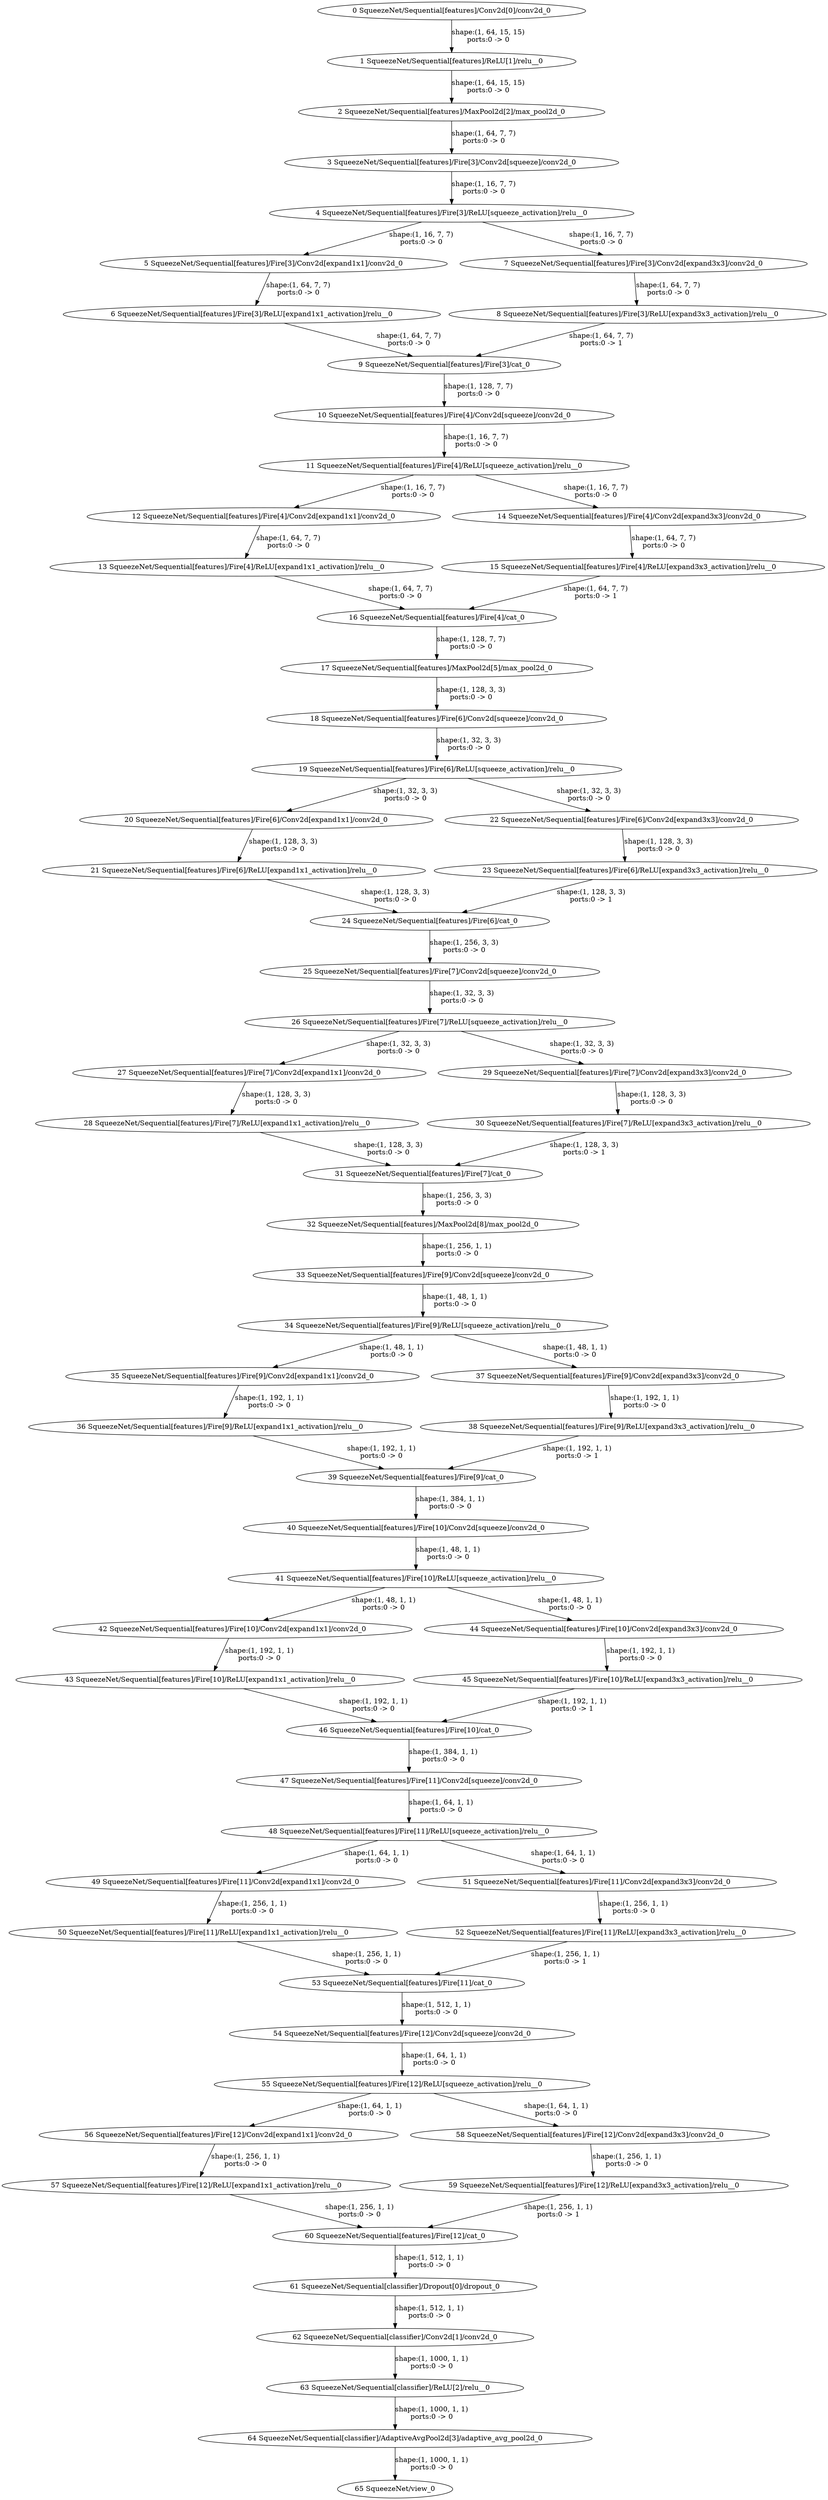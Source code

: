 strict digraph  {
"0 SqueezeNet/Sequential[features]/Conv2d[0]/conv2d_0" [id=0, type=conv2d];
"1 SqueezeNet/Sequential[features]/ReLU[1]/relu__0" [id=1, type=relu_];
"2 SqueezeNet/Sequential[features]/MaxPool2d[2]/max_pool2d_0" [id=2, type=max_pool2d];
"3 SqueezeNet/Sequential[features]/Fire[3]/Conv2d[squeeze]/conv2d_0" [id=3, type=conv2d];
"4 SqueezeNet/Sequential[features]/Fire[3]/ReLU[squeeze_activation]/relu__0" [id=4, type=relu_];
"5 SqueezeNet/Sequential[features]/Fire[3]/Conv2d[expand1x1]/conv2d_0" [id=5, type=conv2d];
"6 SqueezeNet/Sequential[features]/Fire[3]/ReLU[expand1x1_activation]/relu__0" [id=6, type=relu_];
"7 SqueezeNet/Sequential[features]/Fire[3]/Conv2d[expand3x3]/conv2d_0" [id=7, type=conv2d];
"8 SqueezeNet/Sequential[features]/Fire[3]/ReLU[expand3x3_activation]/relu__0" [id=8, type=relu_];
"9 SqueezeNet/Sequential[features]/Fire[3]/cat_0" [id=9, type=cat];
"10 SqueezeNet/Sequential[features]/Fire[4]/Conv2d[squeeze]/conv2d_0" [id=10, type=conv2d];
"11 SqueezeNet/Sequential[features]/Fire[4]/ReLU[squeeze_activation]/relu__0" [id=11, type=relu_];
"12 SqueezeNet/Sequential[features]/Fire[4]/Conv2d[expand1x1]/conv2d_0" [id=12, type=conv2d];
"13 SqueezeNet/Sequential[features]/Fire[4]/ReLU[expand1x1_activation]/relu__0" [id=13, type=relu_];
"14 SqueezeNet/Sequential[features]/Fire[4]/Conv2d[expand3x3]/conv2d_0" [id=14, type=conv2d];
"15 SqueezeNet/Sequential[features]/Fire[4]/ReLU[expand3x3_activation]/relu__0" [id=15, type=relu_];
"16 SqueezeNet/Sequential[features]/Fire[4]/cat_0" [id=16, type=cat];
"17 SqueezeNet/Sequential[features]/MaxPool2d[5]/max_pool2d_0" [id=17, type=max_pool2d];
"18 SqueezeNet/Sequential[features]/Fire[6]/Conv2d[squeeze]/conv2d_0" [id=18, type=conv2d];
"19 SqueezeNet/Sequential[features]/Fire[6]/ReLU[squeeze_activation]/relu__0" [id=19, type=relu_];
"20 SqueezeNet/Sequential[features]/Fire[6]/Conv2d[expand1x1]/conv2d_0" [id=20, type=conv2d];
"21 SqueezeNet/Sequential[features]/Fire[6]/ReLU[expand1x1_activation]/relu__0" [id=21, type=relu_];
"22 SqueezeNet/Sequential[features]/Fire[6]/Conv2d[expand3x3]/conv2d_0" [id=22, type=conv2d];
"23 SqueezeNet/Sequential[features]/Fire[6]/ReLU[expand3x3_activation]/relu__0" [id=23, type=relu_];
"24 SqueezeNet/Sequential[features]/Fire[6]/cat_0" [id=24, type=cat];
"25 SqueezeNet/Sequential[features]/Fire[7]/Conv2d[squeeze]/conv2d_0" [id=25, type=conv2d];
"26 SqueezeNet/Sequential[features]/Fire[7]/ReLU[squeeze_activation]/relu__0" [id=26, type=relu_];
"27 SqueezeNet/Sequential[features]/Fire[7]/Conv2d[expand1x1]/conv2d_0" [id=27, type=conv2d];
"28 SqueezeNet/Sequential[features]/Fire[7]/ReLU[expand1x1_activation]/relu__0" [id=28, type=relu_];
"29 SqueezeNet/Sequential[features]/Fire[7]/Conv2d[expand3x3]/conv2d_0" [id=29, type=conv2d];
"30 SqueezeNet/Sequential[features]/Fire[7]/ReLU[expand3x3_activation]/relu__0" [id=30, type=relu_];
"31 SqueezeNet/Sequential[features]/Fire[7]/cat_0" [id=31, type=cat];
"32 SqueezeNet/Sequential[features]/MaxPool2d[8]/max_pool2d_0" [id=32, type=max_pool2d];
"33 SqueezeNet/Sequential[features]/Fire[9]/Conv2d[squeeze]/conv2d_0" [id=33, type=conv2d];
"34 SqueezeNet/Sequential[features]/Fire[9]/ReLU[squeeze_activation]/relu__0" [id=34, type=relu_];
"35 SqueezeNet/Sequential[features]/Fire[9]/Conv2d[expand1x1]/conv2d_0" [id=35, type=conv2d];
"36 SqueezeNet/Sequential[features]/Fire[9]/ReLU[expand1x1_activation]/relu__0" [id=36, type=relu_];
"37 SqueezeNet/Sequential[features]/Fire[9]/Conv2d[expand3x3]/conv2d_0" [id=37, type=conv2d];
"38 SqueezeNet/Sequential[features]/Fire[9]/ReLU[expand3x3_activation]/relu__0" [id=38, type=relu_];
"39 SqueezeNet/Sequential[features]/Fire[9]/cat_0" [id=39, type=cat];
"40 SqueezeNet/Sequential[features]/Fire[10]/Conv2d[squeeze]/conv2d_0" [id=40, type=conv2d];
"41 SqueezeNet/Sequential[features]/Fire[10]/ReLU[squeeze_activation]/relu__0" [id=41, type=relu_];
"42 SqueezeNet/Sequential[features]/Fire[10]/Conv2d[expand1x1]/conv2d_0" [id=42, type=conv2d];
"43 SqueezeNet/Sequential[features]/Fire[10]/ReLU[expand1x1_activation]/relu__0" [id=43, type=relu_];
"44 SqueezeNet/Sequential[features]/Fire[10]/Conv2d[expand3x3]/conv2d_0" [id=44, type=conv2d];
"45 SqueezeNet/Sequential[features]/Fire[10]/ReLU[expand3x3_activation]/relu__0" [id=45, type=relu_];
"46 SqueezeNet/Sequential[features]/Fire[10]/cat_0" [id=46, type=cat];
"47 SqueezeNet/Sequential[features]/Fire[11]/Conv2d[squeeze]/conv2d_0" [id=47, type=conv2d];
"48 SqueezeNet/Sequential[features]/Fire[11]/ReLU[squeeze_activation]/relu__0" [id=48, type=relu_];
"49 SqueezeNet/Sequential[features]/Fire[11]/Conv2d[expand1x1]/conv2d_0" [id=49, type=conv2d];
"50 SqueezeNet/Sequential[features]/Fire[11]/ReLU[expand1x1_activation]/relu__0" [id=50, type=relu_];
"51 SqueezeNet/Sequential[features]/Fire[11]/Conv2d[expand3x3]/conv2d_0" [id=51, type=conv2d];
"52 SqueezeNet/Sequential[features]/Fire[11]/ReLU[expand3x3_activation]/relu__0" [id=52, type=relu_];
"53 SqueezeNet/Sequential[features]/Fire[11]/cat_0" [id=53, type=cat];
"54 SqueezeNet/Sequential[features]/Fire[12]/Conv2d[squeeze]/conv2d_0" [id=54, type=conv2d];
"55 SqueezeNet/Sequential[features]/Fire[12]/ReLU[squeeze_activation]/relu__0" [id=55, type=relu_];
"56 SqueezeNet/Sequential[features]/Fire[12]/Conv2d[expand1x1]/conv2d_0" [id=56, type=conv2d];
"57 SqueezeNet/Sequential[features]/Fire[12]/ReLU[expand1x1_activation]/relu__0" [id=57, type=relu_];
"58 SqueezeNet/Sequential[features]/Fire[12]/Conv2d[expand3x3]/conv2d_0" [id=58, type=conv2d];
"59 SqueezeNet/Sequential[features]/Fire[12]/ReLU[expand3x3_activation]/relu__0" [id=59, type=relu_];
"60 SqueezeNet/Sequential[features]/Fire[12]/cat_0" [id=60, type=cat];
"61 SqueezeNet/Sequential[classifier]/Dropout[0]/dropout_0" [id=61, type=dropout];
"62 SqueezeNet/Sequential[classifier]/Conv2d[1]/conv2d_0" [id=62, type=conv2d];
"63 SqueezeNet/Sequential[classifier]/ReLU[2]/relu__0" [id=63, type=relu_];
"64 SqueezeNet/Sequential[classifier]/AdaptiveAvgPool2d[3]/adaptive_avg_pool2d_0" [id=64, type=adaptive_avg_pool2d];
"65 SqueezeNet/view_0" [id=65, type=view];
"0 SqueezeNet/Sequential[features]/Conv2d[0]/conv2d_0" -> "1 SqueezeNet/Sequential[features]/ReLU[1]/relu__0"  [label="shape:(1, 64, 15, 15)\nports:0 -> 0", style=solid];
"1 SqueezeNet/Sequential[features]/ReLU[1]/relu__0" -> "2 SqueezeNet/Sequential[features]/MaxPool2d[2]/max_pool2d_0"  [label="shape:(1, 64, 15, 15)\nports:0 -> 0", style=solid];
"2 SqueezeNet/Sequential[features]/MaxPool2d[2]/max_pool2d_0" -> "3 SqueezeNet/Sequential[features]/Fire[3]/Conv2d[squeeze]/conv2d_0"  [label="shape:(1, 64, 7, 7)\nports:0 -> 0", style=solid];
"3 SqueezeNet/Sequential[features]/Fire[3]/Conv2d[squeeze]/conv2d_0" -> "4 SqueezeNet/Sequential[features]/Fire[3]/ReLU[squeeze_activation]/relu__0"  [label="shape:(1, 16, 7, 7)\nports:0 -> 0", style=solid];
"4 SqueezeNet/Sequential[features]/Fire[3]/ReLU[squeeze_activation]/relu__0" -> "5 SqueezeNet/Sequential[features]/Fire[3]/Conv2d[expand1x1]/conv2d_0"  [label="shape:(1, 16, 7, 7)\nports:0 -> 0", style=solid];
"4 SqueezeNet/Sequential[features]/Fire[3]/ReLU[squeeze_activation]/relu__0" -> "7 SqueezeNet/Sequential[features]/Fire[3]/Conv2d[expand3x3]/conv2d_0"  [label="shape:(1, 16, 7, 7)\nports:0 -> 0", style=solid];
"5 SqueezeNet/Sequential[features]/Fire[3]/Conv2d[expand1x1]/conv2d_0" -> "6 SqueezeNet/Sequential[features]/Fire[3]/ReLU[expand1x1_activation]/relu__0"  [label="shape:(1, 64, 7, 7)\nports:0 -> 0", style=solid];
"6 SqueezeNet/Sequential[features]/Fire[3]/ReLU[expand1x1_activation]/relu__0" -> "9 SqueezeNet/Sequential[features]/Fire[3]/cat_0"  [label="shape:(1, 64, 7, 7)\nports:0 -> 0", style=solid];
"7 SqueezeNet/Sequential[features]/Fire[3]/Conv2d[expand3x3]/conv2d_0" -> "8 SqueezeNet/Sequential[features]/Fire[3]/ReLU[expand3x3_activation]/relu__0"  [label="shape:(1, 64, 7, 7)\nports:0 -> 0", style=solid];
"8 SqueezeNet/Sequential[features]/Fire[3]/ReLU[expand3x3_activation]/relu__0" -> "9 SqueezeNet/Sequential[features]/Fire[3]/cat_0"  [label="shape:(1, 64, 7, 7)\nports:0 -> 1", style=solid];
"9 SqueezeNet/Sequential[features]/Fire[3]/cat_0" -> "10 SqueezeNet/Sequential[features]/Fire[4]/Conv2d[squeeze]/conv2d_0"  [label="shape:(1, 128, 7, 7)\nports:0 -> 0", style=solid];
"10 SqueezeNet/Sequential[features]/Fire[4]/Conv2d[squeeze]/conv2d_0" -> "11 SqueezeNet/Sequential[features]/Fire[4]/ReLU[squeeze_activation]/relu__0"  [label="shape:(1, 16, 7, 7)\nports:0 -> 0", style=solid];
"11 SqueezeNet/Sequential[features]/Fire[4]/ReLU[squeeze_activation]/relu__0" -> "12 SqueezeNet/Sequential[features]/Fire[4]/Conv2d[expand1x1]/conv2d_0"  [label="shape:(1, 16, 7, 7)\nports:0 -> 0", style=solid];
"11 SqueezeNet/Sequential[features]/Fire[4]/ReLU[squeeze_activation]/relu__0" -> "14 SqueezeNet/Sequential[features]/Fire[4]/Conv2d[expand3x3]/conv2d_0"  [label="shape:(1, 16, 7, 7)\nports:0 -> 0", style=solid];
"12 SqueezeNet/Sequential[features]/Fire[4]/Conv2d[expand1x1]/conv2d_0" -> "13 SqueezeNet/Sequential[features]/Fire[4]/ReLU[expand1x1_activation]/relu__0"  [label="shape:(1, 64, 7, 7)\nports:0 -> 0", style=solid];
"13 SqueezeNet/Sequential[features]/Fire[4]/ReLU[expand1x1_activation]/relu__0" -> "16 SqueezeNet/Sequential[features]/Fire[4]/cat_0"  [label="shape:(1, 64, 7, 7)\nports:0 -> 0", style=solid];
"14 SqueezeNet/Sequential[features]/Fire[4]/Conv2d[expand3x3]/conv2d_0" -> "15 SqueezeNet/Sequential[features]/Fire[4]/ReLU[expand3x3_activation]/relu__0"  [label="shape:(1, 64, 7, 7)\nports:0 -> 0", style=solid];
"15 SqueezeNet/Sequential[features]/Fire[4]/ReLU[expand3x3_activation]/relu__0" -> "16 SqueezeNet/Sequential[features]/Fire[4]/cat_0"  [label="shape:(1, 64, 7, 7)\nports:0 -> 1", style=solid];
"16 SqueezeNet/Sequential[features]/Fire[4]/cat_0" -> "17 SqueezeNet/Sequential[features]/MaxPool2d[5]/max_pool2d_0"  [label="shape:(1, 128, 7, 7)\nports:0 -> 0", style=solid];
"17 SqueezeNet/Sequential[features]/MaxPool2d[5]/max_pool2d_0" -> "18 SqueezeNet/Sequential[features]/Fire[6]/Conv2d[squeeze]/conv2d_0"  [label="shape:(1, 128, 3, 3)\nports:0 -> 0", style=solid];
"18 SqueezeNet/Sequential[features]/Fire[6]/Conv2d[squeeze]/conv2d_0" -> "19 SqueezeNet/Sequential[features]/Fire[6]/ReLU[squeeze_activation]/relu__0"  [label="shape:(1, 32, 3, 3)\nports:0 -> 0", style=solid];
"19 SqueezeNet/Sequential[features]/Fire[6]/ReLU[squeeze_activation]/relu__0" -> "20 SqueezeNet/Sequential[features]/Fire[6]/Conv2d[expand1x1]/conv2d_0"  [label="shape:(1, 32, 3, 3)\nports:0 -> 0", style=solid];
"19 SqueezeNet/Sequential[features]/Fire[6]/ReLU[squeeze_activation]/relu__0" -> "22 SqueezeNet/Sequential[features]/Fire[6]/Conv2d[expand3x3]/conv2d_0"  [label="shape:(1, 32, 3, 3)\nports:0 -> 0", style=solid];
"20 SqueezeNet/Sequential[features]/Fire[6]/Conv2d[expand1x1]/conv2d_0" -> "21 SqueezeNet/Sequential[features]/Fire[6]/ReLU[expand1x1_activation]/relu__0"  [label="shape:(1, 128, 3, 3)\nports:0 -> 0", style=solid];
"21 SqueezeNet/Sequential[features]/Fire[6]/ReLU[expand1x1_activation]/relu__0" -> "24 SqueezeNet/Sequential[features]/Fire[6]/cat_0"  [label="shape:(1, 128, 3, 3)\nports:0 -> 0", style=solid];
"22 SqueezeNet/Sequential[features]/Fire[6]/Conv2d[expand3x3]/conv2d_0" -> "23 SqueezeNet/Sequential[features]/Fire[6]/ReLU[expand3x3_activation]/relu__0"  [label="shape:(1, 128, 3, 3)\nports:0 -> 0", style=solid];
"23 SqueezeNet/Sequential[features]/Fire[6]/ReLU[expand3x3_activation]/relu__0" -> "24 SqueezeNet/Sequential[features]/Fire[6]/cat_0"  [label="shape:(1, 128, 3, 3)\nports:0 -> 1", style=solid];
"24 SqueezeNet/Sequential[features]/Fire[6]/cat_0" -> "25 SqueezeNet/Sequential[features]/Fire[7]/Conv2d[squeeze]/conv2d_0"  [label="shape:(1, 256, 3, 3)\nports:0 -> 0", style=solid];
"25 SqueezeNet/Sequential[features]/Fire[7]/Conv2d[squeeze]/conv2d_0" -> "26 SqueezeNet/Sequential[features]/Fire[7]/ReLU[squeeze_activation]/relu__0"  [label="shape:(1, 32, 3, 3)\nports:0 -> 0", style=solid];
"26 SqueezeNet/Sequential[features]/Fire[7]/ReLU[squeeze_activation]/relu__0" -> "27 SqueezeNet/Sequential[features]/Fire[7]/Conv2d[expand1x1]/conv2d_0"  [label="shape:(1, 32, 3, 3)\nports:0 -> 0", style=solid];
"26 SqueezeNet/Sequential[features]/Fire[7]/ReLU[squeeze_activation]/relu__0" -> "29 SqueezeNet/Sequential[features]/Fire[7]/Conv2d[expand3x3]/conv2d_0"  [label="shape:(1, 32, 3, 3)\nports:0 -> 0", style=solid];
"27 SqueezeNet/Sequential[features]/Fire[7]/Conv2d[expand1x1]/conv2d_0" -> "28 SqueezeNet/Sequential[features]/Fire[7]/ReLU[expand1x1_activation]/relu__0"  [label="shape:(1, 128, 3, 3)\nports:0 -> 0", style=solid];
"28 SqueezeNet/Sequential[features]/Fire[7]/ReLU[expand1x1_activation]/relu__0" -> "31 SqueezeNet/Sequential[features]/Fire[7]/cat_0"  [label="shape:(1, 128, 3, 3)\nports:0 -> 0", style=solid];
"29 SqueezeNet/Sequential[features]/Fire[7]/Conv2d[expand3x3]/conv2d_0" -> "30 SqueezeNet/Sequential[features]/Fire[7]/ReLU[expand3x3_activation]/relu__0"  [label="shape:(1, 128, 3, 3)\nports:0 -> 0", style=solid];
"30 SqueezeNet/Sequential[features]/Fire[7]/ReLU[expand3x3_activation]/relu__0" -> "31 SqueezeNet/Sequential[features]/Fire[7]/cat_0"  [label="shape:(1, 128, 3, 3)\nports:0 -> 1", style=solid];
"31 SqueezeNet/Sequential[features]/Fire[7]/cat_0" -> "32 SqueezeNet/Sequential[features]/MaxPool2d[8]/max_pool2d_0"  [label="shape:(1, 256, 3, 3)\nports:0 -> 0", style=solid];
"32 SqueezeNet/Sequential[features]/MaxPool2d[8]/max_pool2d_0" -> "33 SqueezeNet/Sequential[features]/Fire[9]/Conv2d[squeeze]/conv2d_0"  [label="shape:(1, 256, 1, 1)\nports:0 -> 0", style=solid];
"33 SqueezeNet/Sequential[features]/Fire[9]/Conv2d[squeeze]/conv2d_0" -> "34 SqueezeNet/Sequential[features]/Fire[9]/ReLU[squeeze_activation]/relu__0"  [label="shape:(1, 48, 1, 1)\nports:0 -> 0", style=solid];
"34 SqueezeNet/Sequential[features]/Fire[9]/ReLU[squeeze_activation]/relu__0" -> "35 SqueezeNet/Sequential[features]/Fire[9]/Conv2d[expand1x1]/conv2d_0"  [label="shape:(1, 48, 1, 1)\nports:0 -> 0", style=solid];
"34 SqueezeNet/Sequential[features]/Fire[9]/ReLU[squeeze_activation]/relu__0" -> "37 SqueezeNet/Sequential[features]/Fire[9]/Conv2d[expand3x3]/conv2d_0"  [label="shape:(1, 48, 1, 1)\nports:0 -> 0", style=solid];
"35 SqueezeNet/Sequential[features]/Fire[9]/Conv2d[expand1x1]/conv2d_0" -> "36 SqueezeNet/Sequential[features]/Fire[9]/ReLU[expand1x1_activation]/relu__0"  [label="shape:(1, 192, 1, 1)\nports:0 -> 0", style=solid];
"36 SqueezeNet/Sequential[features]/Fire[9]/ReLU[expand1x1_activation]/relu__0" -> "39 SqueezeNet/Sequential[features]/Fire[9]/cat_0"  [label="shape:(1, 192, 1, 1)\nports:0 -> 0", style=solid];
"37 SqueezeNet/Sequential[features]/Fire[9]/Conv2d[expand3x3]/conv2d_0" -> "38 SqueezeNet/Sequential[features]/Fire[9]/ReLU[expand3x3_activation]/relu__0"  [label="shape:(1, 192, 1, 1)\nports:0 -> 0", style=solid];
"38 SqueezeNet/Sequential[features]/Fire[9]/ReLU[expand3x3_activation]/relu__0" -> "39 SqueezeNet/Sequential[features]/Fire[9]/cat_0"  [label="shape:(1, 192, 1, 1)\nports:0 -> 1", style=solid];
"39 SqueezeNet/Sequential[features]/Fire[9]/cat_0" -> "40 SqueezeNet/Sequential[features]/Fire[10]/Conv2d[squeeze]/conv2d_0"  [label="shape:(1, 384, 1, 1)\nports:0 -> 0", style=solid];
"40 SqueezeNet/Sequential[features]/Fire[10]/Conv2d[squeeze]/conv2d_0" -> "41 SqueezeNet/Sequential[features]/Fire[10]/ReLU[squeeze_activation]/relu__0"  [label="shape:(1, 48, 1, 1)\nports:0 -> 0", style=solid];
"41 SqueezeNet/Sequential[features]/Fire[10]/ReLU[squeeze_activation]/relu__0" -> "42 SqueezeNet/Sequential[features]/Fire[10]/Conv2d[expand1x1]/conv2d_0"  [label="shape:(1, 48, 1, 1)\nports:0 -> 0", style=solid];
"41 SqueezeNet/Sequential[features]/Fire[10]/ReLU[squeeze_activation]/relu__0" -> "44 SqueezeNet/Sequential[features]/Fire[10]/Conv2d[expand3x3]/conv2d_0"  [label="shape:(1, 48, 1, 1)\nports:0 -> 0", style=solid];
"42 SqueezeNet/Sequential[features]/Fire[10]/Conv2d[expand1x1]/conv2d_0" -> "43 SqueezeNet/Sequential[features]/Fire[10]/ReLU[expand1x1_activation]/relu__0"  [label="shape:(1, 192, 1, 1)\nports:0 -> 0", style=solid];
"43 SqueezeNet/Sequential[features]/Fire[10]/ReLU[expand1x1_activation]/relu__0" -> "46 SqueezeNet/Sequential[features]/Fire[10]/cat_0"  [label="shape:(1, 192, 1, 1)\nports:0 -> 0", style=solid];
"44 SqueezeNet/Sequential[features]/Fire[10]/Conv2d[expand3x3]/conv2d_0" -> "45 SqueezeNet/Sequential[features]/Fire[10]/ReLU[expand3x3_activation]/relu__0"  [label="shape:(1, 192, 1, 1)\nports:0 -> 0", style=solid];
"45 SqueezeNet/Sequential[features]/Fire[10]/ReLU[expand3x3_activation]/relu__0" -> "46 SqueezeNet/Sequential[features]/Fire[10]/cat_0"  [label="shape:(1, 192, 1, 1)\nports:0 -> 1", style=solid];
"46 SqueezeNet/Sequential[features]/Fire[10]/cat_0" -> "47 SqueezeNet/Sequential[features]/Fire[11]/Conv2d[squeeze]/conv2d_0"  [label="shape:(1, 384, 1, 1)\nports:0 -> 0", style=solid];
"47 SqueezeNet/Sequential[features]/Fire[11]/Conv2d[squeeze]/conv2d_0" -> "48 SqueezeNet/Sequential[features]/Fire[11]/ReLU[squeeze_activation]/relu__0"  [label="shape:(1, 64, 1, 1)\nports:0 -> 0", style=solid];
"48 SqueezeNet/Sequential[features]/Fire[11]/ReLU[squeeze_activation]/relu__0" -> "49 SqueezeNet/Sequential[features]/Fire[11]/Conv2d[expand1x1]/conv2d_0"  [label="shape:(1, 64, 1, 1)\nports:0 -> 0", style=solid];
"48 SqueezeNet/Sequential[features]/Fire[11]/ReLU[squeeze_activation]/relu__0" -> "51 SqueezeNet/Sequential[features]/Fire[11]/Conv2d[expand3x3]/conv2d_0"  [label="shape:(1, 64, 1, 1)\nports:0 -> 0", style=solid];
"49 SqueezeNet/Sequential[features]/Fire[11]/Conv2d[expand1x1]/conv2d_0" -> "50 SqueezeNet/Sequential[features]/Fire[11]/ReLU[expand1x1_activation]/relu__0"  [label="shape:(1, 256, 1, 1)\nports:0 -> 0", style=solid];
"50 SqueezeNet/Sequential[features]/Fire[11]/ReLU[expand1x1_activation]/relu__0" -> "53 SqueezeNet/Sequential[features]/Fire[11]/cat_0"  [label="shape:(1, 256, 1, 1)\nports:0 -> 0", style=solid];
"51 SqueezeNet/Sequential[features]/Fire[11]/Conv2d[expand3x3]/conv2d_0" -> "52 SqueezeNet/Sequential[features]/Fire[11]/ReLU[expand3x3_activation]/relu__0"  [label="shape:(1, 256, 1, 1)\nports:0 -> 0", style=solid];
"52 SqueezeNet/Sequential[features]/Fire[11]/ReLU[expand3x3_activation]/relu__0" -> "53 SqueezeNet/Sequential[features]/Fire[11]/cat_0"  [label="shape:(1, 256, 1, 1)\nports:0 -> 1", style=solid];
"53 SqueezeNet/Sequential[features]/Fire[11]/cat_0" -> "54 SqueezeNet/Sequential[features]/Fire[12]/Conv2d[squeeze]/conv2d_0"  [label="shape:(1, 512, 1, 1)\nports:0 -> 0", style=solid];
"54 SqueezeNet/Sequential[features]/Fire[12]/Conv2d[squeeze]/conv2d_0" -> "55 SqueezeNet/Sequential[features]/Fire[12]/ReLU[squeeze_activation]/relu__0"  [label="shape:(1, 64, 1, 1)\nports:0 -> 0", style=solid];
"55 SqueezeNet/Sequential[features]/Fire[12]/ReLU[squeeze_activation]/relu__0" -> "56 SqueezeNet/Sequential[features]/Fire[12]/Conv2d[expand1x1]/conv2d_0"  [label="shape:(1, 64, 1, 1)\nports:0 -> 0", style=solid];
"55 SqueezeNet/Sequential[features]/Fire[12]/ReLU[squeeze_activation]/relu__0" -> "58 SqueezeNet/Sequential[features]/Fire[12]/Conv2d[expand3x3]/conv2d_0"  [label="shape:(1, 64, 1, 1)\nports:0 -> 0", style=solid];
"56 SqueezeNet/Sequential[features]/Fire[12]/Conv2d[expand1x1]/conv2d_0" -> "57 SqueezeNet/Sequential[features]/Fire[12]/ReLU[expand1x1_activation]/relu__0"  [label="shape:(1, 256, 1, 1)\nports:0 -> 0", style=solid];
"57 SqueezeNet/Sequential[features]/Fire[12]/ReLU[expand1x1_activation]/relu__0" -> "60 SqueezeNet/Sequential[features]/Fire[12]/cat_0"  [label="shape:(1, 256, 1, 1)\nports:0 -> 0", style=solid];
"58 SqueezeNet/Sequential[features]/Fire[12]/Conv2d[expand3x3]/conv2d_0" -> "59 SqueezeNet/Sequential[features]/Fire[12]/ReLU[expand3x3_activation]/relu__0"  [label="shape:(1, 256, 1, 1)\nports:0 -> 0", style=solid];
"59 SqueezeNet/Sequential[features]/Fire[12]/ReLU[expand3x3_activation]/relu__0" -> "60 SqueezeNet/Sequential[features]/Fire[12]/cat_0"  [label="shape:(1, 256, 1, 1)\nports:0 -> 1", style=solid];
"60 SqueezeNet/Sequential[features]/Fire[12]/cat_0" -> "61 SqueezeNet/Sequential[classifier]/Dropout[0]/dropout_0"  [label="shape:(1, 512, 1, 1)\nports:0 -> 0", style=solid];
"61 SqueezeNet/Sequential[classifier]/Dropout[0]/dropout_0" -> "62 SqueezeNet/Sequential[classifier]/Conv2d[1]/conv2d_0"  [label="shape:(1, 512, 1, 1)\nports:0 -> 0", style=solid];
"62 SqueezeNet/Sequential[classifier]/Conv2d[1]/conv2d_0" -> "63 SqueezeNet/Sequential[classifier]/ReLU[2]/relu__0"  [label="shape:(1, 1000, 1, 1)\nports:0 -> 0", style=solid];
"63 SqueezeNet/Sequential[classifier]/ReLU[2]/relu__0" -> "64 SqueezeNet/Sequential[classifier]/AdaptiveAvgPool2d[3]/adaptive_avg_pool2d_0"  [label="shape:(1, 1000, 1, 1)\nports:0 -> 0", style=solid];
"64 SqueezeNet/Sequential[classifier]/AdaptiveAvgPool2d[3]/adaptive_avg_pool2d_0" -> "65 SqueezeNet/view_0"  [label="shape:(1, 1000, 1, 1)\nports:0 -> 0", style=solid];
}

